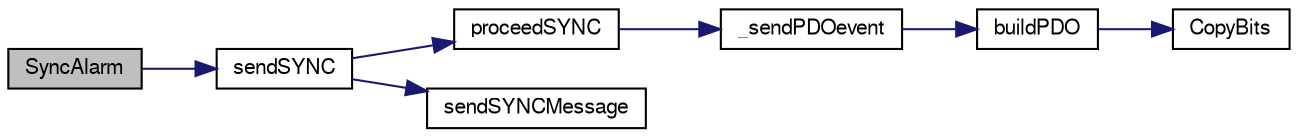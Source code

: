 digraph "SyncAlarm"
{
  edge [fontname="FreeSans",fontsize="10",labelfontname="FreeSans",labelfontsize="10"];
  node [fontname="FreeSans",fontsize="10",shape=record];
  rankdir="LR";
  Node1 [label="SyncAlarm",height=0.2,width=0.4,color="black", fillcolor="grey75", style="filled" fontcolor="black"];
  Node1 -> Node2 [color="midnightblue",fontsize="10",style="solid",fontname="FreeSans"];
  Node2 [label="sendSYNC",height=0.2,width=0.4,color="black", fillcolor="white", style="filled",URL="$sync_8c.html#adee64da8e8e5ff05f1ff2be3c7fe2e5f",tooltip="Transmit a SYNC message and trigger sync TPDOs. "];
  Node2 -> Node3 [color="midnightblue",fontsize="10",style="solid",fontname="FreeSans"];
  Node3 [label="proceedSYNC",height=0.2,width=0.4,color="black", fillcolor="white", style="filled",URL="$sync_8c.html#ade5dd12cef515c82dae1fddc34d4e711",tooltip="This function is called when the node is receiving a SYNC message (cob-id = 0x80). "];
  Node3 -> Node4 [color="midnightblue",fontsize="10",style="solid",fontname="FreeSans"];
  Node4 [label="_sendPDOevent",height=0.2,width=0.4,color="black", fillcolor="white", style="filled",URL="$group__pdo.html#ga95c3686cda4e9e6f7c847d2d0bb88fe8",tooltip="Function iterates on all TPDO and look TPDO transmit type and content change before sending it..."];
  Node4 -> Node5 [color="midnightblue",fontsize="10",style="solid",fontname="FreeSans"];
  Node5 [label="buildPDO",height=0.2,width=0.4,color="black", fillcolor="white", style="filled",URL="$pdo_8c.html#a889902163641f6fc8039550cb11ec320",tooltip="Copy all the data to transmit in process_var Prepare the PDO defined at index to be sent *pwCobId : r..."];
  Node5 -> Node6 [color="midnightblue",fontsize="10",style="solid",fontname="FreeSans"];
  Node6 [label="CopyBits",height=0.2,width=0.4,color="black", fillcolor="white", style="filled",URL="$pdo_8c.html#ae468510c9f77f502207d961d26389918"];
  Node2 -> Node7 [color="midnightblue",fontsize="10",style="solid",fontname="FreeSans"];
  Node7 [label="sendSYNCMessage",height=0.2,width=0.4,color="black", fillcolor="white", style="filled",URL="$sync_8c.html#a097cddb0103b1a8f56ecf976b03936a3",tooltip="Transmit a SYNC message on CAN bus. "];
}
